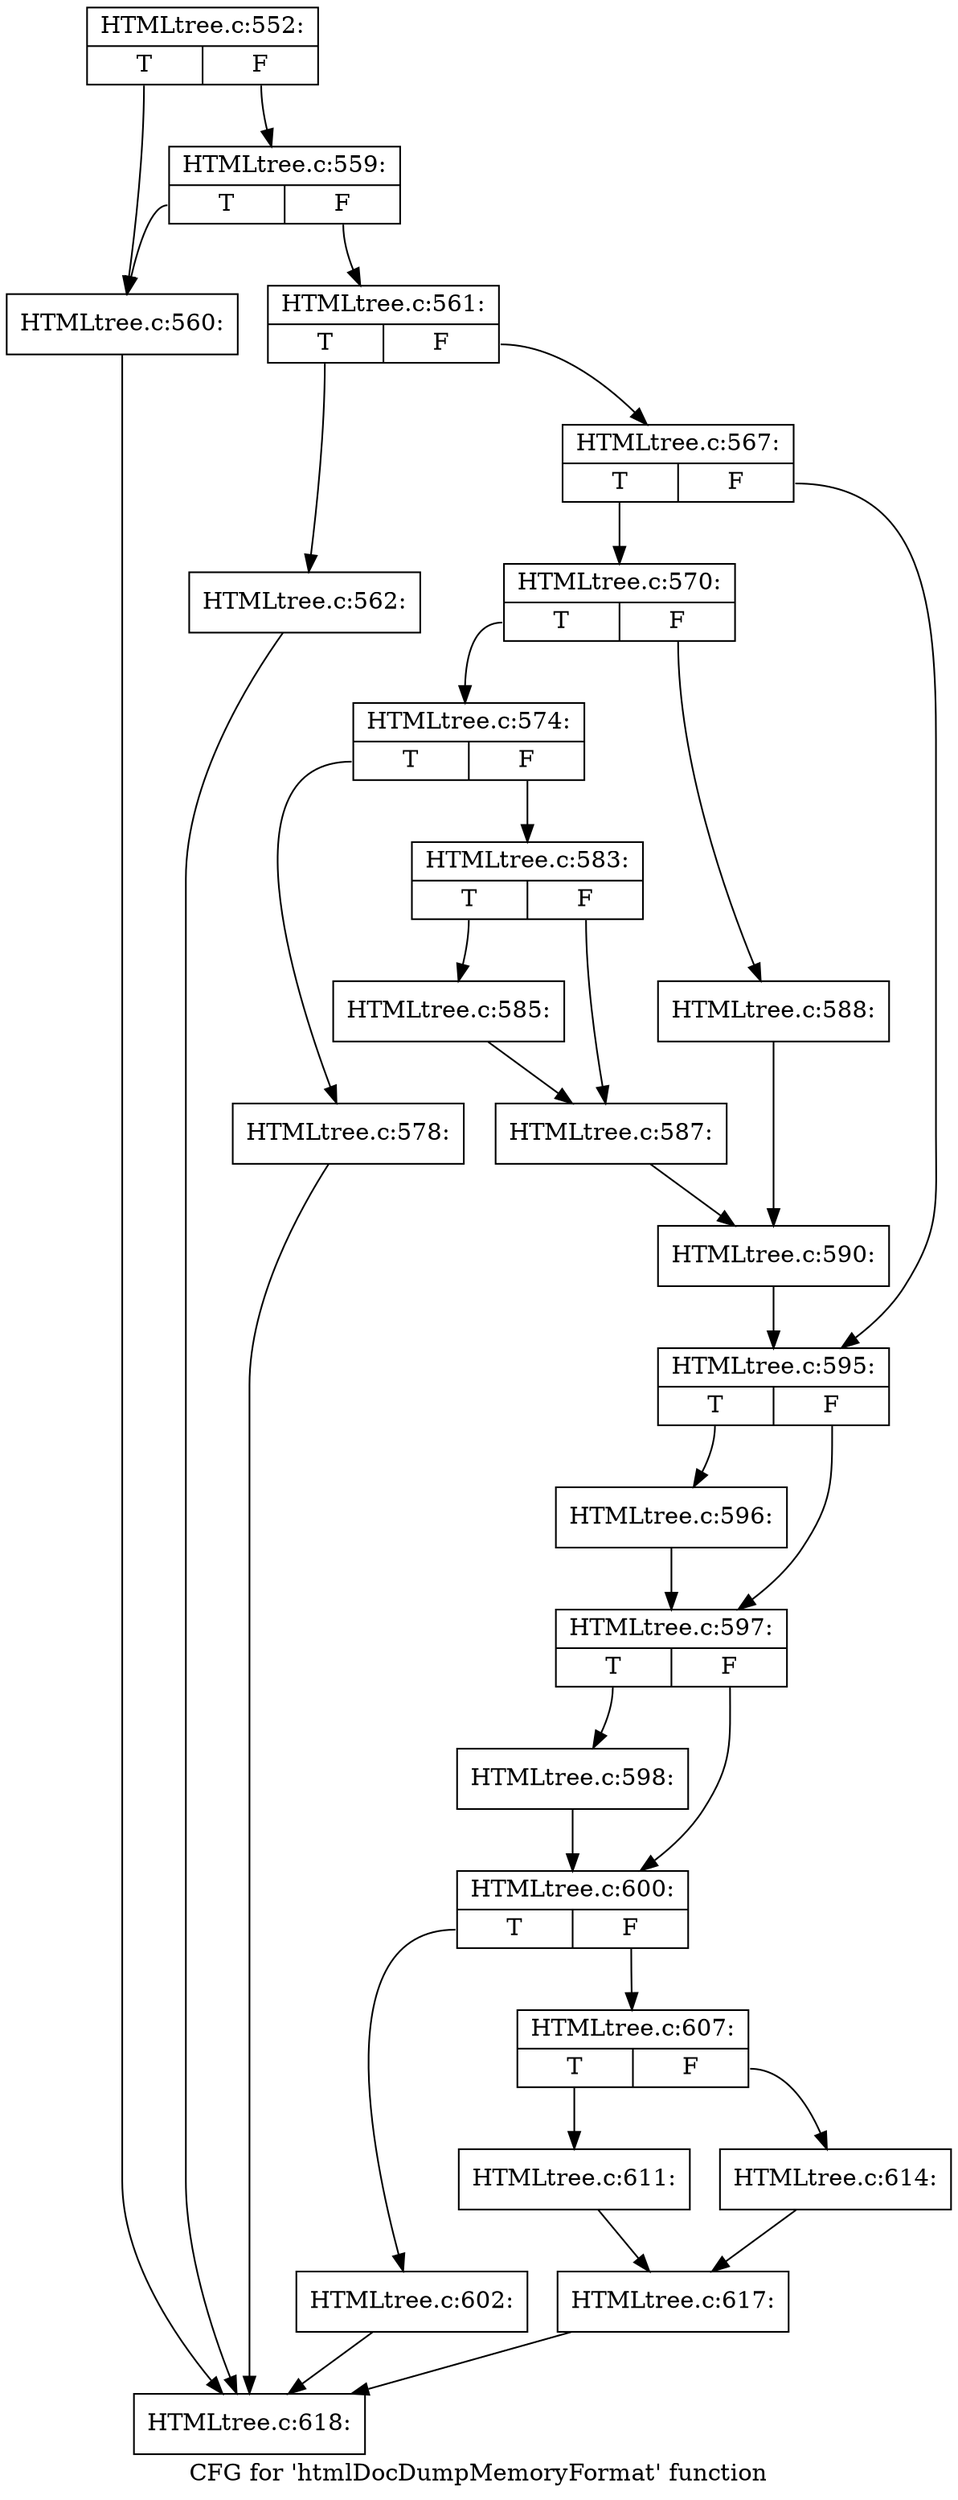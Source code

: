 digraph "CFG for 'htmlDocDumpMemoryFormat' function" {
	label="CFG for 'htmlDocDumpMemoryFormat' function";

	Node0x4349ae0 [shape=record,label="{HTMLtree.c:552:|{<s0>T|<s1>F}}"];
	Node0x4349ae0:s0 -> Node0x4350680;
	Node0x4349ae0:s1 -> Node0x4350720;
	Node0x4350720 [shape=record,label="{HTMLtree.c:559:|{<s0>T|<s1>F}}"];
	Node0x4350720:s0 -> Node0x4350680;
	Node0x4350720:s1 -> Node0x43506d0;
	Node0x4350680 [shape=record,label="{HTMLtree.c:560:}"];
	Node0x4350680 -> Node0x4349e10;
	Node0x43506d0 [shape=record,label="{HTMLtree.c:561:|{<s0>T|<s1>F}}"];
	Node0x43506d0:s0 -> Node0x4350d90;
	Node0x43506d0:s1 -> Node0x4350de0;
	Node0x4350d90 [shape=record,label="{HTMLtree.c:562:}"];
	Node0x4350d90 -> Node0x4349e10;
	Node0x4350de0 [shape=record,label="{HTMLtree.c:567:|{<s0>T|<s1>F}}"];
	Node0x4350de0:s0 -> Node0x4351800;
	Node0x4350de0:s1 -> Node0x4351850;
	Node0x4351800 [shape=record,label="{HTMLtree.c:570:|{<s0>T|<s1>F}}"];
	Node0x4351800:s0 -> Node0x43520b0;
	Node0x4351800:s1 -> Node0x4352150;
	Node0x43520b0 [shape=record,label="{HTMLtree.c:574:|{<s0>T|<s1>F}}"];
	Node0x43520b0:s0 -> Node0x43526e0;
	Node0x43520b0:s1 -> Node0x4352730;
	Node0x43526e0 [shape=record,label="{HTMLtree.c:578:}"];
	Node0x43526e0 -> Node0x4349e10;
	Node0x4352730 [shape=record,label="{HTMLtree.c:583:|{<s0>T|<s1>F}}"];
	Node0x4352730:s0 -> Node0x42fbef0;
	Node0x4352730:s1 -> Node0x42fbf40;
	Node0x42fbef0 [shape=record,label="{HTMLtree.c:585:}"];
	Node0x42fbef0 -> Node0x42fbf40;
	Node0x42fbf40 [shape=record,label="{HTMLtree.c:587:}"];
	Node0x42fbf40 -> Node0x4352100;
	Node0x4352150 [shape=record,label="{HTMLtree.c:588:}"];
	Node0x4352150 -> Node0x4352100;
	Node0x4352100 [shape=record,label="{HTMLtree.c:590:}"];
	Node0x4352100 -> Node0x4351850;
	Node0x4351850 [shape=record,label="{HTMLtree.c:595:|{<s0>T|<s1>F}}"];
	Node0x4351850:s0 -> Node0x4354100;
	Node0x4351850:s1 -> Node0x4354150;
	Node0x4354100 [shape=record,label="{HTMLtree.c:596:}"];
	Node0x4354100 -> Node0x4354150;
	Node0x4354150 [shape=record,label="{HTMLtree.c:597:|{<s0>T|<s1>F}}"];
	Node0x4354150:s0 -> Node0x43546a0;
	Node0x4354150:s1 -> Node0x43546f0;
	Node0x43546a0 [shape=record,label="{HTMLtree.c:598:}"];
	Node0x43546a0 -> Node0x43546f0;
	Node0x43546f0 [shape=record,label="{HTMLtree.c:600:|{<s0>T|<s1>F}}"];
	Node0x43546f0:s0 -> Node0x43554c0;
	Node0x43546f0:s1 -> Node0x4355850;
	Node0x43554c0 [shape=record,label="{HTMLtree.c:602:}"];
	Node0x43554c0 -> Node0x4349e10;
	Node0x4355850 [shape=record,label="{HTMLtree.c:607:|{<s0>T|<s1>F}}"];
	Node0x4355850:s0 -> Node0x430b4a0;
	Node0x4355850:s1 -> Node0x4309e50;
	Node0x430b4a0 [shape=record,label="{HTMLtree.c:611:}"];
	Node0x430b4a0 -> Node0x4355060;
	Node0x4309e50 [shape=record,label="{HTMLtree.c:614:}"];
	Node0x4309e50 -> Node0x4355060;
	Node0x4355060 [shape=record,label="{HTMLtree.c:617:}"];
	Node0x4355060 -> Node0x4349e10;
	Node0x4349e10 [shape=record,label="{HTMLtree.c:618:}"];
}
